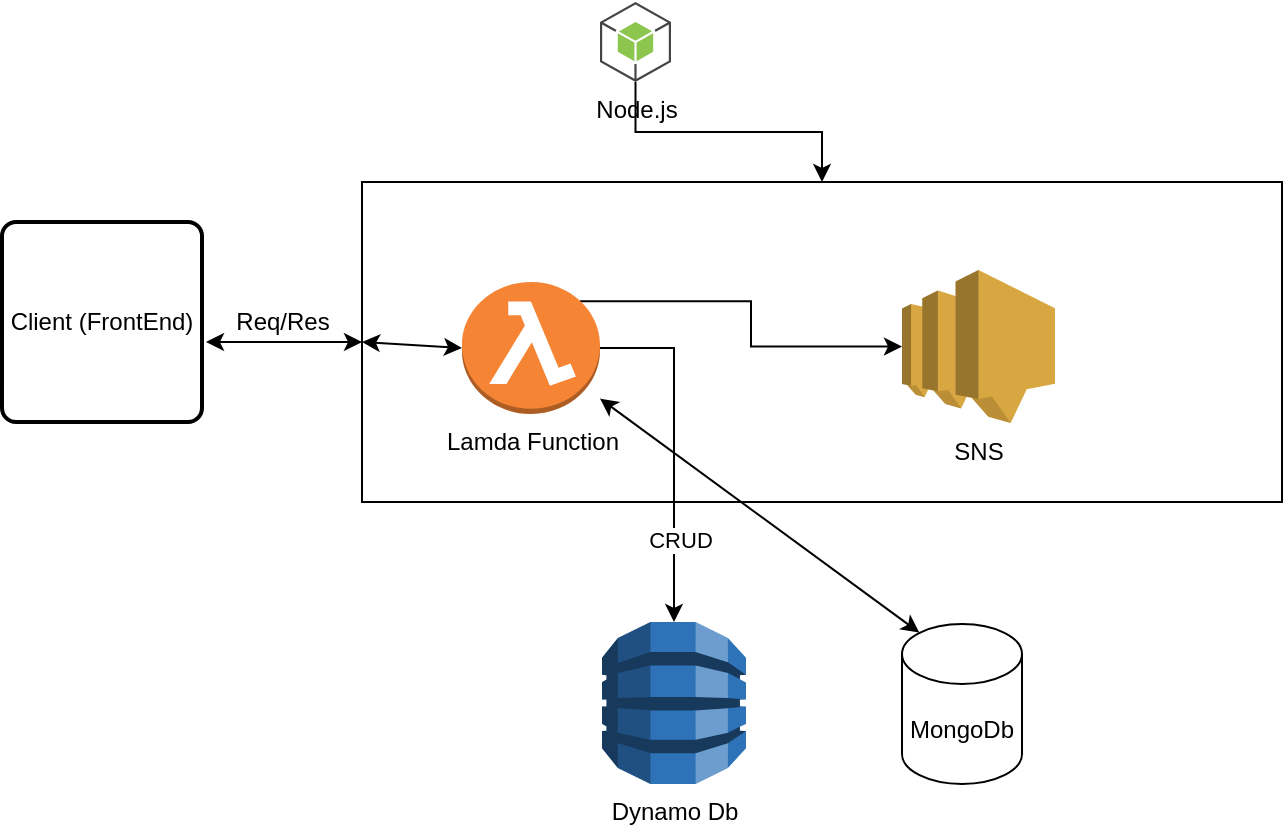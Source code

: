 <mxfile version="13.6.10" type="github" pages="2">
  <diagram id="XHnnHnTW0IW_jZNLsM0W" name="Server Arch (overview)">
    <mxGraphModel dx="946" dy="1815" grid="1" gridSize="10" guides="1" tooltips="1" connect="1" arrows="1" fold="1" page="1" pageScale="1" pageWidth="827" pageHeight="1169" math="0" shadow="0">
      <root>
        <mxCell id="9Z9ePnhwufvTvXGYZ8UG-0" />
        <mxCell id="9Z9ePnhwufvTvXGYZ8UG-1" parent="9Z9ePnhwufvTvXGYZ8UG-0" />
        <mxCell id="9Z9ePnhwufvTvXGYZ8UG-3" value="Client (FrontEnd)" style="rounded=1;whiteSpace=wrap;html=1;absoluteArcSize=1;arcSize=14;strokeWidth=2;" parent="9Z9ePnhwufvTvXGYZ8UG-1" vertex="1">
          <mxGeometry x="60" y="100" width="100" height="100" as="geometry" />
        </mxCell>
        <mxCell id="9Z9ePnhwufvTvXGYZ8UG-4" value="" style="endArrow=classic;startArrow=classic;html=1;exitX=1.02;exitY=0.6;exitDx=0;exitDy=0;exitPerimeter=0;" parent="9Z9ePnhwufvTvXGYZ8UG-1" source="9Z9ePnhwufvTvXGYZ8UG-3" edge="1">
          <mxGeometry width="50" height="50" relative="1" as="geometry">
            <mxPoint x="160" y="170" as="sourcePoint" />
            <mxPoint x="240" y="160" as="targetPoint" />
          </mxGeometry>
        </mxCell>
        <mxCell id="9Z9ePnhwufvTvXGYZ8UG-5" value="Req/Res" style="text;html=1;align=center;verticalAlign=middle;resizable=0;points=[];autosize=1;" parent="9Z9ePnhwufvTvXGYZ8UG-1" vertex="1">
          <mxGeometry x="170" y="140" width="60" height="20" as="geometry" />
        </mxCell>
        <mxCell id="9Z9ePnhwufvTvXGYZ8UG-6" value="" style="rounded=0;whiteSpace=wrap;html=1;" parent="9Z9ePnhwufvTvXGYZ8UG-1" vertex="1">
          <mxGeometry x="240" y="80" width="460" height="160" as="geometry" />
        </mxCell>
        <mxCell id="9Z9ePnhwufvTvXGYZ8UG-13" style="edgeStyle=orthogonalEdgeStyle;rounded=0;orthogonalLoop=1;jettySize=auto;html=1;exitX=1;exitY=0.5;exitDx=0;exitDy=0;exitPerimeter=0;" parent="9Z9ePnhwufvTvXGYZ8UG-1" source="9Z9ePnhwufvTvXGYZ8UG-7" target="9Z9ePnhwufvTvXGYZ8UG-8" edge="1">
          <mxGeometry relative="1" as="geometry" />
        </mxCell>
        <mxCell id="9Z9ePnhwufvTvXGYZ8UG-14" value="CRUD" style="edgeLabel;html=1;align=center;verticalAlign=middle;resizable=0;points=[];" parent="9Z9ePnhwufvTvXGYZ8UG-13" vertex="1" connectable="0">
          <mxGeometry x="0.525" y="3" relative="1" as="geometry">
            <mxPoint as="offset" />
          </mxGeometry>
        </mxCell>
        <mxCell id="9Z9ePnhwufvTvXGYZ8UG-17" style="edgeStyle=orthogonalEdgeStyle;rounded=0;orthogonalLoop=1;jettySize=auto;html=1;exitX=0.855;exitY=0.145;exitDx=0;exitDy=0;exitPerimeter=0;" parent="9Z9ePnhwufvTvXGYZ8UG-1" source="9Z9ePnhwufvTvXGYZ8UG-7" target="9Z9ePnhwufvTvXGYZ8UG-15" edge="1">
          <mxGeometry relative="1" as="geometry" />
        </mxCell>
        <mxCell id="9Z9ePnhwufvTvXGYZ8UG-7" value="Lamda Function" style="outlineConnect=0;dashed=0;verticalLabelPosition=bottom;verticalAlign=top;align=center;html=1;shape=mxgraph.aws3.lambda_function;fillColor=#F58534;gradientColor=none;" parent="9Z9ePnhwufvTvXGYZ8UG-1" vertex="1">
          <mxGeometry x="290" y="130" width="69" height="66" as="geometry" />
        </mxCell>
        <mxCell id="9Z9ePnhwufvTvXGYZ8UG-8" value="Dynamo Db" style="outlineConnect=0;dashed=0;verticalLabelPosition=bottom;verticalAlign=top;align=center;html=1;shape=mxgraph.aws3.dynamo_db;fillColor=#2E73B8;gradientColor=none;" parent="9Z9ePnhwufvTvXGYZ8UG-1" vertex="1">
          <mxGeometry x="360" y="300" width="72" height="81" as="geometry" />
        </mxCell>
        <mxCell id="9Z9ePnhwufvTvXGYZ8UG-9" value="" style="endArrow=classic;startArrow=classic;html=1;exitX=0;exitY=0.5;exitDx=0;exitDy=0;entryX=0;entryY=0.5;entryDx=0;entryDy=0;entryPerimeter=0;" parent="9Z9ePnhwufvTvXGYZ8UG-1" source="9Z9ePnhwufvTvXGYZ8UG-6" target="9Z9ePnhwufvTvXGYZ8UG-7" edge="1">
          <mxGeometry width="50" height="50" relative="1" as="geometry">
            <mxPoint x="240" y="190" as="sourcePoint" />
            <mxPoint x="290" y="140" as="targetPoint" />
          </mxGeometry>
        </mxCell>
        <mxCell id="9Z9ePnhwufvTvXGYZ8UG-15" value="SNS" style="outlineConnect=0;dashed=0;verticalLabelPosition=bottom;verticalAlign=top;align=center;html=1;shape=mxgraph.aws3.sns;fillColor=#D9A741;gradientColor=none;" parent="9Z9ePnhwufvTvXGYZ8UG-1" vertex="1">
          <mxGeometry x="510" y="124" width="76.5" height="76.5" as="geometry" />
        </mxCell>
        <mxCell id="9Z9ePnhwufvTvXGYZ8UG-20" value="" style="edgeStyle=orthogonalEdgeStyle;rounded=0;orthogonalLoop=1;jettySize=auto;html=1;" parent="9Z9ePnhwufvTvXGYZ8UG-1" source="9Z9ePnhwufvTvXGYZ8UG-18" target="9Z9ePnhwufvTvXGYZ8UG-6" edge="1">
          <mxGeometry relative="1" as="geometry" />
        </mxCell>
        <mxCell id="9Z9ePnhwufvTvXGYZ8UG-18" value="Node.js&lt;br&gt;" style="outlineConnect=0;dashed=0;verticalLabelPosition=bottom;verticalAlign=top;align=center;html=1;shape=mxgraph.aws3.android;fillColor=#8CC64F;gradientColor=none;" parent="9Z9ePnhwufvTvXGYZ8UG-1" vertex="1">
          <mxGeometry x="359" y="-10" width="35.5" height="40" as="geometry" />
        </mxCell>
        <mxCell id="OB3bPqVadR0CDucWqpQf-0" value="MongoDb&lt;br&gt;" style="shape=cylinder3;whiteSpace=wrap;html=1;boundedLbl=1;backgroundOutline=1;size=15;" vertex="1" parent="9Z9ePnhwufvTvXGYZ8UG-1">
          <mxGeometry x="510" y="301" width="60" height="80" as="geometry" />
        </mxCell>
        <mxCell id="OB3bPqVadR0CDucWqpQf-1" value="" style="endArrow=classic;startArrow=classic;html=1;entryX=0.145;entryY=0;entryDx=0;entryDy=4.35;entryPerimeter=0;" edge="1" parent="9Z9ePnhwufvTvXGYZ8UG-1" source="9Z9ePnhwufvTvXGYZ8UG-7" target="OB3bPqVadR0CDucWqpQf-0">
          <mxGeometry width="50" height="50" relative="1" as="geometry">
            <mxPoint x="390" y="280" as="sourcePoint" />
            <mxPoint x="440" y="230" as="targetPoint" />
          </mxGeometry>
        </mxCell>
      </root>
    </mxGraphModel>
  </diagram>
  <diagram id="C5RBs43oDa-KdzZeNtuy" name="Page-1">
    <mxGraphModel dx="946" dy="646" grid="1" gridSize="10" guides="1" tooltips="1" connect="1" arrows="1" fold="1" page="1" pageScale="1" pageWidth="827" pageHeight="1169" math="0" shadow="0">
      <root>
        <mxCell id="WIyWlLk6GJQsqaUBKTNV-0" />
        <mxCell id="WIyWlLk6GJQsqaUBKTNV-1" parent="WIyWlLk6GJQsqaUBKTNV-0" />
        <mxCell id="WIyWlLk6GJQsqaUBKTNV-2" value="" style="rounded=0;html=1;jettySize=auto;orthogonalLoop=1;fontSize=11;endArrow=block;endFill=0;endSize=8;strokeWidth=1;shadow=0;labelBackgroundColor=none;edgeStyle=orthogonalEdgeStyle;" parent="WIyWlLk6GJQsqaUBKTNV-1" source="WIyWlLk6GJQsqaUBKTNV-3" target="WIyWlLk6GJQsqaUBKTNV-6" edge="1">
          <mxGeometry relative="1" as="geometry" />
        </mxCell>
        <mxCell id="WIyWlLk6GJQsqaUBKTNV-3" value="Start" style="rounded=1;whiteSpace=wrap;html=1;fontSize=12;glass=0;strokeWidth=1;shadow=0;" parent="WIyWlLk6GJQsqaUBKTNV-1" vertex="1">
          <mxGeometry x="160" y="80" width="120" height="40" as="geometry" />
        </mxCell>
        <mxCell id="WIyWlLk6GJQsqaUBKTNV-4" value="Yes" style="rounded=0;html=1;jettySize=auto;orthogonalLoop=1;fontSize=11;endArrow=block;endFill=0;endSize=8;strokeWidth=1;shadow=0;labelBackgroundColor=none;edgeStyle=orthogonalEdgeStyle;" parent="WIyWlLk6GJQsqaUBKTNV-1" source="WIyWlLk6GJQsqaUBKTNV-6" target="WIyWlLk6GJQsqaUBKTNV-10" edge="1">
          <mxGeometry y="20" relative="1" as="geometry">
            <mxPoint as="offset" />
          </mxGeometry>
        </mxCell>
        <mxCell id="WIyWlLk6GJQsqaUBKTNV-5" value="No" style="edgeStyle=orthogonalEdgeStyle;rounded=0;html=1;jettySize=auto;orthogonalLoop=1;fontSize=11;endArrow=block;endFill=0;endSize=8;strokeWidth=1;shadow=0;labelBackgroundColor=none;" parent="WIyWlLk6GJQsqaUBKTNV-1" source="WIyWlLk6GJQsqaUBKTNV-6" target="WIyWlLk6GJQsqaUBKTNV-7" edge="1">
          <mxGeometry y="10" relative="1" as="geometry">
            <mxPoint as="offset" />
          </mxGeometry>
        </mxCell>
        <mxCell id="WIyWlLk6GJQsqaUBKTNV-6" value="Merchant Login" style="rhombus;whiteSpace=wrap;html=1;shadow=0;fontFamily=Helvetica;fontSize=12;align=center;strokeWidth=1;spacing=6;spacingTop=-4;" parent="WIyWlLk6GJQsqaUBKTNV-1" vertex="1">
          <mxGeometry x="170" y="170" width="100" height="80" as="geometry" />
        </mxCell>
        <mxCell id="WIyWlLk6GJQsqaUBKTNV-7" value="Cloud watch for errorlogs" style="rounded=1;whiteSpace=wrap;html=1;fontSize=12;glass=0;strokeWidth=1;shadow=0;" parent="WIyWlLk6GJQsqaUBKTNV-1" vertex="1">
          <mxGeometry x="320" y="190" width="120" height="40" as="geometry" />
        </mxCell>
        <mxCell id="WIyWlLk6GJQsqaUBKTNV-8" value="yes&lt;br&gt;" style="rounded=0;html=1;jettySize=auto;orthogonalLoop=1;fontSize=11;endArrow=block;endFill=0;endSize=8;strokeWidth=1;shadow=0;labelBackgroundColor=none;edgeStyle=orthogonalEdgeStyle;" parent="WIyWlLk6GJQsqaUBKTNV-1" source="WIyWlLk6GJQsqaUBKTNV-10" target="WIyWlLk6GJQsqaUBKTNV-11" edge="1">
          <mxGeometry x="0.333" y="20" relative="1" as="geometry">
            <mxPoint as="offset" />
          </mxGeometry>
        </mxCell>
        <mxCell id="WIyWlLk6GJQsqaUBKTNV-9" value="no&lt;br&gt;" style="edgeStyle=orthogonalEdgeStyle;rounded=0;html=1;jettySize=auto;orthogonalLoop=1;fontSize=11;endArrow=block;endFill=0;endSize=8;strokeWidth=1;shadow=0;labelBackgroundColor=none;" parent="WIyWlLk6GJQsqaUBKTNV-1" source="WIyWlLk6GJQsqaUBKTNV-10" target="WIyWlLk6GJQsqaUBKTNV-12" edge="1">
          <mxGeometry y="10" relative="1" as="geometry">
            <mxPoint as="offset" />
          </mxGeometry>
        </mxCell>
        <mxCell id="WIyWlLk6GJQsqaUBKTNV-10" value="Home page data&amp;nbsp;" style="rhombus;whiteSpace=wrap;html=1;shadow=0;fontFamily=Helvetica;fontSize=12;align=center;strokeWidth=1;spacing=6;spacingTop=-4;" parent="WIyWlLk6GJQsqaUBKTNV-1" vertex="1">
          <mxGeometry x="170" y="290" width="100" height="80" as="geometry" />
        </mxCell>
        <mxCell id="WIyWlLk6GJQsqaUBKTNV-11" value="end&lt;br&gt;" style="rounded=1;whiteSpace=wrap;html=1;fontSize=12;glass=0;strokeWidth=1;shadow=0;" parent="WIyWlLk6GJQsqaUBKTNV-1" vertex="1">
          <mxGeometry x="160" y="430" width="120" height="40" as="geometry" />
        </mxCell>
        <mxCell id="WIyWlLk6GJQsqaUBKTNV-12" value="Replace Bulb" style="rounded=1;whiteSpace=wrap;html=1;fontSize=12;glass=0;strokeWidth=1;shadow=0;" parent="WIyWlLk6GJQsqaUBKTNV-1" vertex="1">
          <mxGeometry x="320" y="310" width="120" height="40" as="geometry" />
        </mxCell>
        <mxCell id="huw72t4yTuiam6RRNTC8-0" value="Cloud watch for errorlogs" style="rounded=1;whiteSpace=wrap;html=1;fontSize=12;glass=0;strokeWidth=1;shadow=0;" vertex="1" parent="WIyWlLk6GJQsqaUBKTNV-1">
          <mxGeometry x="320" y="310" width="120" height="40" as="geometry" />
        </mxCell>
      </root>
    </mxGraphModel>
  </diagram>
</mxfile>
